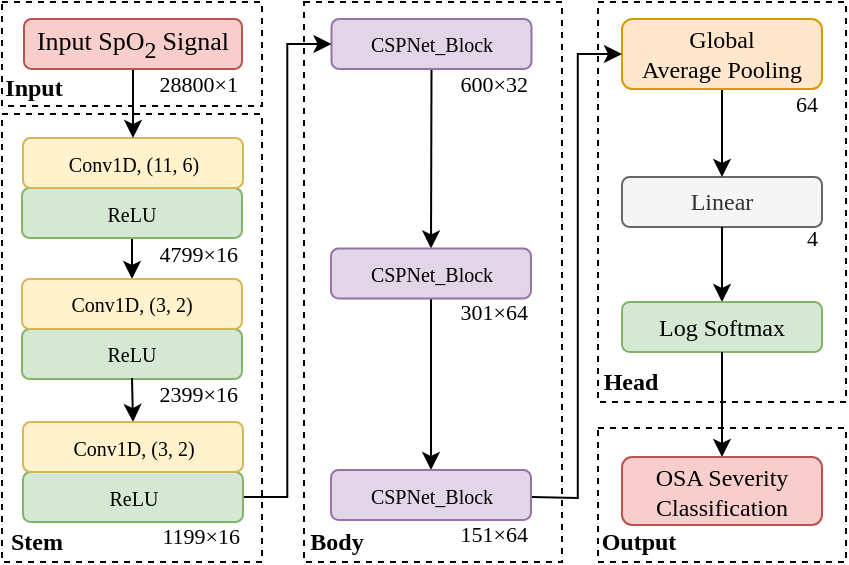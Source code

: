 <mxfile version="20.8.20" type="device" pages="4"><diagram id="-etTtOLYWmAIn_MjYetU" name="main"><mxGraphModel dx="607" dy="-405" grid="1" gridSize="5" guides="1" tooltips="1" connect="1" arrows="1" fold="1" page="1" pageScale="1" pageWidth="827" pageHeight="1169" math="0" shadow="0"><root><mxCell id="0"/><mxCell id="1" parent="0"/><mxCell id="oOm4_XB7lJJ8YUOuiVhc-98" value="" style="rounded=0;whiteSpace=wrap;html=1;fontFamily=Times New Roman;fontSize=12;dashed=1;fillColor=none;" parent="1" vertex="1"><mxGeometry x="1178" y="1413" width="124" height="67" as="geometry"/></mxCell><mxCell id="oOm4_XB7lJJ8YUOuiVhc-100" value="" style="rounded=0;whiteSpace=wrap;html=1;fontFamily=Times New Roman;fontSize=12;dashed=1;fillColor=none;" parent="1" vertex="1"><mxGeometry x="880" y="1200" width="130" height="52" as="geometry"/></mxCell><mxCell id="oOm4_XB7lJJ8YUOuiVhc-8" value="&lt;font style=&quot;line-height: 1.2 ; font-size: 11px&quot;&gt;28800×1&lt;/font&gt;" style="text;html=1;strokeColor=none;fillColor=none;align=right;verticalAlign=middle;whiteSpace=wrap;rounded=0;labelBackgroundColor=none;fontSize=15;fontColor=#000000;fontFamily=Times New Roman;fontStyle=0" parent="1" vertex="1"><mxGeometry x="947.75" y="1233.5" width="52.25" height="10" as="geometry"/></mxCell><mxCell id="TGT8gPA1nuDWpHw-OcFw-1" value="" style="rounded=0;whiteSpace=wrap;html=1;fontFamily=Times New Roman;fontSize=12;dashed=1;fillColor=none;" parent="1" vertex="1"><mxGeometry x="880" y="1256" width="130" height="224" as="geometry"/></mxCell><mxCell id="oOm4_XB7lJJ8YUOuiVhc-9" value="&lt;span style=&quot;font-size: 11px&quot;&gt;1199&lt;/span&gt;&lt;span style=&quot;font-size: 11px&quot;&gt;×16&lt;/span&gt;" style="text;html=1;strokeColor=none;fillColor=none;align=right;verticalAlign=middle;whiteSpace=wrap;rounded=0;labelBackgroundColor=none;fontSize=15;fontColor=#000000;fontFamily=Times New Roman;fontStyle=0" parent="1" vertex="1"><mxGeometry x="950.5" y="1460" width="50" height="10" as="geometry"/></mxCell><mxCell id="TGT8gPA1nuDWpHw-OcFw-5" value="" style="rounded=0;whiteSpace=wrap;html=1;fontFamily=Times New Roman;fontSize=12;dashed=1;fillColor=none;" parent="1" vertex="1"><mxGeometry x="1178" y="1200" width="124" height="200" as="geometry"/></mxCell><mxCell id="TGT8gPA1nuDWpHw-OcFw-3" value="" style="rounded=0;whiteSpace=wrap;html=1;fontFamily=Times New Roman;fontSize=12;dashed=1;fillColor=none;" parent="1" vertex="1"><mxGeometry x="1031" y="1200" width="129" height="280" as="geometry"/></mxCell><mxCell id="tci4SRpZkQkWK4xlC-Ci-47" value="&lt;font style=&quot;line-height: 1.2 ; font-size: 11px&quot;&gt;151&lt;/font&gt;&lt;span style=&quot;font-size: 11px&quot;&gt;×64&lt;/span&gt;" style="text;html=1;strokeColor=none;fillColor=none;align=right;verticalAlign=middle;whiteSpace=wrap;rounded=0;labelBackgroundColor=none;fontSize=15;fontColor=#000000;fontFamily=Times New Roman;fontStyle=0" parent="1" vertex="1"><mxGeometry x="1095.5" y="1459" width="49" height="9" as="geometry"/></mxCell><mxCell id="tci4SRpZkQkWK4xlC-Ci-46" value="&lt;span style=&quot;font-size: 11px&quot;&gt;301×64&lt;/span&gt;" style="text;html=1;strokeColor=none;fillColor=none;align=right;verticalAlign=middle;whiteSpace=wrap;rounded=0;labelBackgroundColor=none;fontSize=15;fontColor=#000000;fontFamily=Times New Roman;fontStyle=0" parent="1" vertex="1"><mxGeometry x="1092.75" y="1348.25" width="52" height="8.5" as="geometry"/></mxCell><mxCell id="tci4SRpZkQkWK4xlC-Ci-49" value="&lt;font style=&quot;line-height: 1.2 ; font-size: 11px&quot;&gt;64&lt;/font&gt;" style="text;html=1;strokeColor=none;fillColor=none;align=right;verticalAlign=middle;whiteSpace=wrap;rounded=0;labelBackgroundColor=none;fontSize=15;fontColor=#000000;fontFamily=Times New Roman;fontStyle=0" parent="1" vertex="1"><mxGeometry x="1273" y="1243.5" width="17" height="11.5" as="geometry"/></mxCell><mxCell id="tci4SRpZkQkWK4xlC-Ci-44" value="&lt;span style=&quot;font-size: 11px&quot;&gt;4799×16&lt;/span&gt;" style="text;html=1;strokeColor=none;fillColor=none;align=right;verticalAlign=middle;whiteSpace=wrap;rounded=0;labelBackgroundColor=none;fontSize=15;fontColor=#000000;fontFamily=Times New Roman;fontStyle=0" parent="1" vertex="1"><mxGeometry x="945" y="1318" width="55" height="12" as="geometry"/></mxCell><mxCell id="tci4SRpZkQkWK4xlC-Ci-45" value="&lt;span style=&quot;font-size: 11px&quot;&gt;600×32&lt;/span&gt;" style="text;html=1;strokeColor=none;fillColor=none;align=right;verticalAlign=middle;whiteSpace=wrap;rounded=0;labelBackgroundColor=none;fontSize=15;fontColor=#000000;fontFamily=Times New Roman;fontStyle=0" parent="1" vertex="1"><mxGeometry x="1099" y="1233.5" width="46" height="10" as="geometry"/></mxCell><mxCell id="tci4SRpZkQkWK4xlC-Ci-50" value="&lt;font style=&quot;line-height: 1.2 ; font-size: 11px&quot;&gt;4&lt;/font&gt;" style="text;html=1;strokeColor=none;fillColor=none;align=right;verticalAlign=middle;whiteSpace=wrap;rounded=0;labelBackgroundColor=#FFFFFF;fontSize=15;fontColor=#000000;fontFamily=Times New Roman;fontStyle=0" parent="1" vertex="1"><mxGeometry x="1279.75" y="1312.5" width="10.25" height="7" as="geometry"/></mxCell><mxCell id="tci4SRpZkQkWK4xlC-Ci-12" value="" style="endArrow=classic;html=1;rounded=0;fontSize=12;exitX=0.5;exitY=1;exitDx=0;exitDy=0;entryX=0.5;entryY=0;entryDx=0;entryDy=0;fontFamily=Times New Roman;fontStyle=0" parent="1" source="tci4SRpZkQkWK4xlC-Ci-9" target="tci4SRpZkQkWK4xlC-Ci-10" edge="1"><mxGeometry width="50" height="50" relative="1" as="geometry"><mxPoint x="1111" y="1281" as="sourcePoint"/><mxPoint x="1111" y="1301" as="targetPoint"/></mxGeometry></mxCell><mxCell id="tci4SRpZkQkWK4xlC-Ci-15" value="&lt;font style=&quot;font-size: 12px&quot;&gt;&lt;font style=&quot;font-size: 12px;&quot;&gt;Linear&lt;/font&gt;&lt;br&gt;&lt;/font&gt;" style="rounded=1;whiteSpace=wrap;html=1;fontFamily=Times New Roman;fontStyle=0;fillColor=#f5f5f5;fontColor=#333333;strokeColor=#666666;shadow=0;glass=0;sketch=0;" parent="1" vertex="1"><mxGeometry x="1190" y="1287.5" width="100" height="25" as="geometry"/></mxCell><mxCell id="tci4SRpZkQkWK4xlC-Ci-16" value="" style="endArrow=classic;html=1;rounded=0;fontSize=12;exitX=0.5;exitY=1;exitDx=0;exitDy=0;entryX=0.5;entryY=0;entryDx=0;entryDy=0;fontFamily=Times New Roman;fontStyle=0" parent="1" source="tci4SRpZkQkWK4xlC-Ci-17" target="tci4SRpZkQkWK4xlC-Ci-15" edge="1"><mxGeometry width="50" height="50" relative="1" as="geometry"><mxPoint x="1246.5" y="1301" as="sourcePoint"/><mxPoint x="1256.5" y="1261" as="targetPoint"/></mxGeometry></mxCell><mxCell id="tci4SRpZkQkWK4xlC-Ci-17" value="&lt;font style=&quot;font-size: 12px&quot;&gt;&lt;span&gt;Global&lt;br&gt;Average Pooling&lt;/span&gt;&lt;br&gt;&lt;/font&gt;" style="rounded=1;whiteSpace=wrap;html=1;fontFamily=Times New Roman;fontStyle=0;fillColor=#ffe6cc;strokeColor=#d79b00;shadow=0;glass=0;sketch=0;" parent="1" vertex="1"><mxGeometry x="1190" y="1208.5" width="100" height="35" as="geometry"/></mxCell><mxCell id="tci4SRpZkQkWK4xlC-Ci-19" value="" style="endArrow=classic;html=1;rounded=0;fontSize=12;exitX=0.5;exitY=1;exitDx=0;exitDy=0;entryX=0.5;entryY=0;entryDx=0;entryDy=0;fontFamily=Times New Roman;fontStyle=0" parent="1" source="tci4SRpZkQkWK4xlC-Ci-15" target="tci4SRpZkQkWK4xlC-Ci-27" edge="1"><mxGeometry width="50" height="50" relative="1" as="geometry"><mxPoint x="1401.5" y="1431" as="sourcePoint"/><mxPoint x="1271.5" y="1491" as="targetPoint"/></mxGeometry></mxCell><mxCell id="7q03KT7875soisFIJZIz-3" style="edgeStyle=orthogonalEdgeStyle;rounded=0;orthogonalLoop=1;jettySize=auto;html=1;exitX=0.5;exitY=1;exitDx=0;exitDy=0;entryX=0.5;entryY=0;entryDx=0;entryDy=0;" parent="1" source="tci4SRpZkQkWK4xlC-Ci-21" target="0njb9G2cVxsdB41YZpUj-2" edge="1"><mxGeometry relative="1" as="geometry"/></mxCell><mxCell id="tci4SRpZkQkWK4xlC-Ci-21" value="&lt;font style=&quot;font-size: 10px&quot;&gt;ReLU&lt;/font&gt;" style="rounded=1;whiteSpace=wrap;html=1;fontFamily=Times New Roman;fontStyle=0;fillColor=#d5e8d4;strokeColor=#82b366;shadow=0;glass=0;sketch=0;" parent="1" vertex="1"><mxGeometry x="890" y="1293" width="110" height="25" as="geometry"/></mxCell><mxCell id="tci4SRpZkQkWK4xlC-Ci-23" value="" style="endArrow=classic;html=1;rounded=0;fontSize=12;exitX=0.5;exitY=1;exitDx=0;exitDy=0;entryX=0.5;entryY=0;entryDx=0;entryDy=0;fontFamily=Times New Roman;fontStyle=0" parent="1" source="tci4SRpZkQkWK4xlC-Ci-8" target="tci4SRpZkQkWK4xlC-Ci-9" edge="1"><mxGeometry width="50" height="50" relative="1" as="geometry"><mxPoint x="1111" y="1351" as="sourcePoint"/><mxPoint x="1111" y="1371" as="targetPoint"/></mxGeometry></mxCell><mxCell id="tci4SRpZkQkWK4xlC-Ci-25" value="&lt;font size=&quot;1&quot;&gt;&lt;span&gt;Conv1D, (11, 6)&lt;br&gt;&lt;/span&gt;&lt;/font&gt;" style="rounded=1;whiteSpace=wrap;html=1;fontFamily=Times New Roman;fontStyle=0;fillColor=#fff2cc;strokeColor=#d6b656;shadow=0;glass=0;sketch=0;" parent="1" vertex="1"><mxGeometry x="890.5" y="1268" width="110" height="25" as="geometry"/></mxCell><mxCell id="tci4SRpZkQkWK4xlC-Ci-27" value="&lt;font style=&quot;font-size: 12px&quot;&gt;&lt;span&gt;Log Softmax&lt;/span&gt;&lt;/font&gt;" style="rounded=1;whiteSpace=wrap;html=1;fontFamily=Times New Roman;fontStyle=0;fillColor=#d5e8d4;strokeColor=#82b366;shadow=0;glass=0;sketch=0;" parent="1" vertex="1"><mxGeometry x="1190" y="1350" width="100" height="25" as="geometry"/></mxCell><mxCell id="tci4SRpZkQkWK4xlC-Ci-42" value="" style="endArrow=classic;html=1;rounded=0;fontSize=12;exitX=0.5;exitY=1;exitDx=0;exitDy=0;fontFamily=Times New Roman;fontStyle=0;entryX=0.5;entryY=0;entryDx=0;entryDy=0;" parent="1" source="tci4SRpZkQkWK4xlC-Ci-27" target="oOm4_XB7lJJ8YUOuiVhc-2" edge="1"><mxGeometry width="50" height="50" relative="1" as="geometry"><mxPoint x="1256.5" y="1321" as="sourcePoint"/><mxPoint x="1246.5" y="1378" as="targetPoint"/></mxGeometry></mxCell><mxCell id="tci4SRpZkQkWK4xlC-Ci-43" value="" style="endArrow=classic;html=1;rounded=0;fontSize=12;exitX=0.5;exitY=1;exitDx=0;exitDy=0;entryX=0.5;entryY=0;entryDx=0;entryDy=0;fontFamily=Times New Roman;fontStyle=0" parent="1" source="oOm4_XB7lJJ8YUOuiVhc-1" target="tci4SRpZkQkWK4xlC-Ci-25" edge="1"><mxGeometry width="50" height="50" relative="1" as="geometry"><mxPoint x="957" y="1253.5" as="sourcePoint"/><mxPoint x="967" y="1341" as="targetPoint"/></mxGeometry></mxCell><mxCell id="TGT8gPA1nuDWpHw-OcFw-4" value="Body" style="text;html=1;strokeColor=none;fillColor=none;align=center;verticalAlign=middle;whiteSpace=wrap;rounded=0;fontStyle=1;fontFamily=Times New Roman;" parent="1" vertex="1"><mxGeometry x="1031" y="1459" width="33" height="21" as="geometry"/></mxCell><mxCell id="TGT8gPA1nuDWpHw-OcFw-6" value="Head" style="text;html=1;strokeColor=none;fillColor=none;align=center;verticalAlign=middle;whiteSpace=wrap;rounded=0;fontStyle=1;fontFamily=Times New Roman;" parent="1" vertex="1"><mxGeometry x="1178" y="1379" width="32.5" height="21" as="geometry"/></mxCell><mxCell id="oOm4_XB7lJJ8YUOuiVhc-1" value="&lt;font&gt;&lt;span style=&quot;font-size: 13px&quot;&gt;Input SpO&lt;/span&gt;&lt;sub&gt;&lt;font style=&quot;font-size: 12px&quot;&gt;2&amp;nbsp;&lt;/font&gt;&lt;/sub&gt;&lt;span style=&quot;font-size: 13px&quot;&gt;Signal&lt;/span&gt;&lt;br&gt;&lt;/font&gt;" style="rounded=1;whiteSpace=wrap;html=1;fontFamily=Times New Roman;fontStyle=0;fillColor=#f8cecc;strokeColor=#b85450;shadow=0;glass=0;sketch=0;" parent="1" vertex="1"><mxGeometry x="891" y="1208.5" width="109" height="25" as="geometry"/></mxCell><mxCell id="0njb9G2cVxsdB41YZpUj-9" style="edgeStyle=orthogonalEdgeStyle;rounded=0;orthogonalLoop=1;jettySize=auto;html=1;exitX=1;exitY=0.5;exitDx=0;exitDy=0;entryX=0;entryY=0.5;entryDx=0;entryDy=0;" parent="1" target="tci4SRpZkQkWK4xlC-Ci-17" edge="1"><mxGeometry relative="1" as="geometry"><mxPoint x="1144.75" y="1447.5" as="sourcePoint"/></mxGeometry></mxCell><mxCell id="tci4SRpZkQkWK4xlC-Ci-10" value="&lt;span style=&quot;font-size: x-small&quot;&gt;CSPNet_Block&lt;/span&gt;" style="rounded=1;whiteSpace=wrap;html=1;fontFamily=Times New Roman;fontStyle=0;fillColor=#e1d5e7;strokeColor=#9673a6;shadow=0;glass=0;sketch=0;" parent="1" vertex="1"><mxGeometry x="1044.5" y="1434" width="100" height="25" as="geometry"/></mxCell><mxCell id="tci4SRpZkQkWK4xlC-Ci-9" value="&lt;span style=&quot;font-size: x-small&quot;&gt;CSPNet_Block&lt;/span&gt;" style="rounded=1;whiteSpace=wrap;html=1;fontFamily=Times New Roman;fontStyle=0;fillColor=#e1d5e7;strokeColor=#9673a6;shadow=0;glass=0;sketch=0;" parent="1" vertex="1"><mxGeometry x="1044.5" y="1323.25" width="100" height="25" as="geometry"/></mxCell><mxCell id="tci4SRpZkQkWK4xlC-Ci-8" value="&lt;font size=&quot;1&quot;&gt;&lt;span&gt;CSPNet_Block&lt;/span&gt;&lt;/font&gt;" style="rounded=1;whiteSpace=wrap;html=1;fontFamily=Times New Roman;fontStyle=0;fillColor=#e1d5e7;strokeColor=#9673a6;shadow=0;glass=0;sketch=0;" parent="1" vertex="1"><mxGeometry x="1044.75" y="1208.5" width="100" height="25" as="geometry"/></mxCell><mxCell id="oOm4_XB7lJJ8YUOuiVhc-2" value="&lt;font style=&quot;font-size: 12px&quot;&gt;&lt;font style=&quot;font-size: 12px&quot;&gt;OSA Severity Classification&lt;/font&gt;&lt;br&gt;&lt;/font&gt;" style="rounded=1;whiteSpace=wrap;html=1;fontFamily=Times New Roman;fontStyle=0;shadow=0;glass=0;sketch=0;fillColor=#f8cecc;strokeColor=#b85450;" parent="1" vertex="1"><mxGeometry x="1190" y="1427.5" width="100" height="34" as="geometry"/></mxCell><mxCell id="oOm4_XB7lJJ8YUOuiVhc-99" value="Output" style="text;html=1;strokeColor=none;fillColor=none;align=center;verticalAlign=middle;whiteSpace=wrap;rounded=0;fontStyle=1;fontFamily=Times New Roman;" parent="1" vertex="1"><mxGeometry x="1178" y="1459" width="41" height="21" as="geometry"/></mxCell><mxCell id="oOm4_XB7lJJ8YUOuiVhc-101" value="Input" style="text;html=1;strokeColor=none;fillColor=none;align=center;verticalAlign=middle;whiteSpace=wrap;rounded=0;fontStyle=1;fontFamily=Times New Roman;" parent="1" vertex="1"><mxGeometry x="880" y="1233.5" width="32" height="18" as="geometry"/></mxCell><mxCell id="TGT8gPA1nuDWpHw-OcFw-2" value="Stem" style="text;html=1;strokeColor=none;fillColor=none;align=center;verticalAlign=middle;whiteSpace=wrap;rounded=0;fontStyle=1;fontFamily=Times New Roman;" parent="1" vertex="1"><mxGeometry x="880" y="1460" width="34.5" height="20" as="geometry"/></mxCell><mxCell id="0njb9G2cVxsdB41YZpUj-1" value="&lt;font style=&quot;font-size: 10px&quot;&gt;ReLU&lt;/font&gt;" style="rounded=1;whiteSpace=wrap;html=1;fontFamily=Times New Roman;fontStyle=0;fillColor=#d5e8d4;strokeColor=#82b366;shadow=0;glass=0;sketch=0;" parent="1" vertex="1"><mxGeometry x="890" y="1363.5" width="110" height="25" as="geometry"/></mxCell><mxCell id="0njb9G2cVxsdB41YZpUj-2" value="&lt;font size=&quot;1&quot;&gt;&lt;span&gt;Conv1D, (3, 2)&lt;br&gt;&lt;/span&gt;&lt;/font&gt;" style="rounded=1;whiteSpace=wrap;html=1;fontFamily=Times New Roman;fontStyle=0;fillColor=#fff2cc;strokeColor=#d6b656;shadow=0;glass=0;sketch=0;" parent="1" vertex="1"><mxGeometry x="890" y="1338.5" width="110" height="25" as="geometry"/></mxCell><mxCell id="7q03KT7875soisFIJZIz-9" style="edgeStyle=orthogonalEdgeStyle;rounded=0;orthogonalLoop=1;jettySize=auto;html=1;exitX=0;exitY=0;exitDx=0;exitDy=0;entryX=0.5;entryY=0;entryDx=0;entryDy=0;" parent="1" source="0njb9G2cVxsdB41YZpUj-10" target="7q03KT7875soisFIJZIz-2" edge="1"><mxGeometry relative="1" as="geometry"/></mxCell><mxCell id="0njb9G2cVxsdB41YZpUj-10" value="&lt;font style=&quot;line-height: 1.2 ; font-size: 11px&quot;&gt;2399&lt;/font&gt;&lt;span style=&quot;font-size: 11px&quot;&gt;×16&lt;/span&gt;" style="text;html=1;strokeColor=none;fillColor=none;align=right;verticalAlign=middle;whiteSpace=wrap;rounded=0;labelBackgroundColor=none;fontSize=15;fontColor=#000000;fontFamily=Times New Roman;fontStyle=0" parent="1" vertex="1"><mxGeometry x="945" y="1388" width="55" height="12" as="geometry"/></mxCell><mxCell id="7q03KT7875soisFIJZIz-6" style="edgeStyle=orthogonalEdgeStyle;rounded=0;orthogonalLoop=1;jettySize=auto;html=1;exitX=1;exitY=0.5;exitDx=0;exitDy=0;entryX=0;entryY=0.5;entryDx=0;entryDy=0;" parent="1" source="7q03KT7875soisFIJZIz-1" target="tci4SRpZkQkWK4xlC-Ci-8" edge="1"><mxGeometry relative="1" as="geometry"/></mxCell><mxCell id="7q03KT7875soisFIJZIz-1" value="&lt;font style=&quot;font-size: 10px&quot;&gt;ReLU&lt;/font&gt;" style="rounded=1;whiteSpace=wrap;html=1;fontFamily=Times New Roman;fontStyle=0;fillColor=#d5e8d4;strokeColor=#82b366;shadow=0;glass=0;sketch=0;" parent="1" vertex="1"><mxGeometry x="890.5" y="1435" width="110" height="25" as="geometry"/></mxCell><mxCell id="7q03KT7875soisFIJZIz-2" value="&lt;font size=&quot;1&quot;&gt;&lt;span&gt;Conv1D, (3, 2)&lt;br&gt;&lt;/span&gt;&lt;/font&gt;" style="rounded=1;whiteSpace=wrap;html=1;fontFamily=Times New Roman;fontStyle=0;fillColor=#fff2cc;strokeColor=#d6b656;shadow=0;glass=0;sketch=0;" parent="1" vertex="1"><mxGeometry x="890.5" y="1410" width="110" height="25" as="geometry"/></mxCell></root></mxGraphModel></diagram><diagram id="H1CsOxfL4QnEDbzkGdPF" name="CSPNet_Block"><mxGraphModel dx="1434" dy="-405" grid="1" gridSize="5" guides="1" tooltips="1" connect="1" arrows="1" fold="1" page="1" pageScale="1" pageWidth="827" pageHeight="1169" math="0" shadow="0"><root><mxCell id="0"/><mxCell id="1" parent="0"/><mxCell id="t3PfK-bVCRXeMMQzYKW2-3" value="&lt;span style=&quot;font-size: 11px&quot;&gt;W&lt;/span&gt;&lt;font size=&quot;1&quot;&gt;&lt;sub&gt;o&lt;/sub&gt;&lt;/font&gt;&lt;span style=&quot;font-size: 11px&quot;&gt;&amp;nbsp;&lt;/span&gt;&lt;span style=&quot;font-size: 11px&quot;&gt;× C&lt;/span&gt;&lt;font size=&quot;1&quot;&gt;&lt;sub&gt;o&lt;/sub&gt;&lt;/font&gt;" style="text;html=1;strokeColor=none;fillColor=none;align=right;verticalAlign=middle;whiteSpace=wrap;rounded=0;labelBackgroundColor=none;fontSize=15;fontColor=#000000;fontFamily=Times New Roman;fontStyle=0" parent="1" vertex="1"><mxGeometry x="357" y="1350" width="49" height="12.75" as="geometry"/></mxCell><mxCell id="t3PfK-bVCRXeMMQzYKW2-5" value="&lt;span style=&quot;font-size: 11px&quot;&gt;W&lt;/span&gt;&lt;span style=&quot;font-size: 8.333px;&quot;&gt;&lt;sub&gt;i&lt;/sub&gt;&lt;/span&gt;&lt;span style=&quot;font-size: 11px&quot;&gt;&amp;nbsp;× C&lt;sub&gt;n&lt;/sub&gt;&lt;/span&gt;" style="text;html=1;strokeColor=none;fillColor=none;align=right;verticalAlign=middle;whiteSpace=wrap;rounded=0;labelBackgroundColor=none;fontSize=15;fontColor=#000000;fontFamily=Times New Roman;fontStyle=0" parent="1" vertex="1"><mxGeometry x="91" y="1300" width="50" height="13" as="geometry"/></mxCell><mxCell id="t3PfK-bVCRXeMMQzYKW2-6" value="&lt;span style=&quot;font-size: 11px&quot;&gt;W&lt;sub&gt;i&lt;/sub&gt;&amp;nbsp;× C&lt;sub&gt;i&lt;/sub&gt;&lt;/span&gt;" style="text;html=1;strokeColor=none;fillColor=none;align=right;verticalAlign=middle;whiteSpace=wrap;rounded=0;labelBackgroundColor=none;fontSize=15;fontColor=#000000;fontFamily=Times New Roman;fontStyle=0" parent="1" vertex="1"><mxGeometry x="91" y="1225" width="49" height="12.5" as="geometry"/></mxCell><mxCell id="t3PfK-bVCRXeMMQzYKW2-8" value="" style="endArrow=classic;html=1;rounded=0;fontSize=12;entryX=0.5;entryY=0;entryDx=0;entryDy=0;exitX=0.5;exitY=1;exitDx=0;exitDy=0;fontFamily=Times New Roman;fontStyle=0;entryPerimeter=0;" parent="1" source="t3PfK-bVCRXeMMQzYKW2-19" target="t3PfK-bVCRXeMMQzYKW2-10" edge="1"><mxGeometry width="50" height="50" relative="1" as="geometry"><mxPoint x="85" y="1234.25" as="sourcePoint"/><mxPoint x="85" y="1249.25" as="targetPoint"/></mxGeometry></mxCell><mxCell id="-Rr1rIs5p2iU6muhBbRs-9" style="edgeStyle=orthogonalEdgeStyle;rounded=0;orthogonalLoop=1;jettySize=auto;html=1;exitX=0.5;exitY=1;exitDx=0;exitDy=0;entryX=0;entryY=0.5;entryDx=0;entryDy=0;fontFamily=Times New Roman;" parent="1" source="t3PfK-bVCRXeMMQzYKW2-9" target="-Rr1rIs5p2iU6muhBbRs-7" edge="1"><mxGeometry relative="1" as="geometry"/></mxCell><mxCell id="t3PfK-bVCRXeMMQzYKW2-9" value="&lt;font style=&quot;font-size: 12px&quot;&gt;&lt;span&gt;ReLU&lt;/span&gt;&lt;/font&gt;" style="rounded=1;whiteSpace=wrap;html=1;fontFamily=Times New Roman;fontStyle=0;shadow=0;fillColor=#d5e8d4;strokeColor=#82b366;" parent="1" vertex="1"><mxGeometry x="40" y="1275" width="100" height="25" as="geometry"/></mxCell><mxCell id="t3PfK-bVCRXeMMQzYKW2-10" value="&lt;font size=&quot;1&quot;&gt;&lt;span&gt;Conv1D, (1, 1)&lt;br&gt;&lt;/span&gt;&lt;/font&gt;" style="rounded=1;whiteSpace=wrap;html=1;fontFamily=Times New Roman;fontStyle=0;fillColor=#fff2cc;strokeColor=#d6b656;shadow=0;" parent="1" vertex="1"><mxGeometry x="40" y="1250" width="100" height="25" as="geometry"/></mxCell><mxCell id="-Rr1rIs5p2iU6muhBbRs-6" style="edgeStyle=orthogonalEdgeStyle;rounded=0;orthogonalLoop=1;jettySize=auto;html=1;exitX=0.5;exitY=1;exitDx=0;exitDy=0;entryX=0.5;entryY=0;entryDx=0;entryDy=0;" parent="1" source="t3PfK-bVCRXeMMQzYKW2-13" target="t3PfK-bVCRXeMMQzYKW2-20" edge="1"><mxGeometry relative="1" as="geometry"/></mxCell><mxCell id="t3PfK-bVCRXeMMQzYKW2-13" value="&lt;font style=&quot;font-size: 12px&quot;&gt;&lt;span&gt;ReLU&lt;/span&gt;&lt;/font&gt;" style="rounded=1;whiteSpace=wrap;html=1;fontFamily=Times New Roman;fontStyle=0;shadow=0;fillColor=#d5e8d4;strokeColor=#82b366;" parent="1" vertex="1"><mxGeometry x="305" y="1325" width="100" height="25" as="geometry"/></mxCell><mxCell id="t3PfK-bVCRXeMMQzYKW2-14" value="&lt;font size=&quot;1&quot;&gt;&lt;span&gt;Conv1D, (2, 2)&lt;br&gt;&lt;/span&gt;&lt;/font&gt;" style="rounded=1;whiteSpace=wrap;html=1;fontFamily=Times New Roman;fontStyle=0;fillColor=#fff2cc;strokeColor=#d6b656;shadow=0;" parent="1" vertex="1"><mxGeometry x="305" y="1300" width="100" height="25" as="geometry"/></mxCell><mxCell id="-Rr1rIs5p2iU6muhBbRs-5" style="edgeStyle=orthogonalEdgeStyle;rounded=0;orthogonalLoop=1;jettySize=auto;html=1;exitX=1;exitY=0.5;exitDx=0;exitDy=0;entryX=0.5;entryY=0;entryDx=0;entryDy=0;" parent="1" source="t3PfK-bVCRXeMMQzYKW2-19" target="-Rr1rIs5p2iU6muhBbRs-3" edge="1"><mxGeometry relative="1" as="geometry"/></mxCell><mxCell id="t3PfK-bVCRXeMMQzYKW2-19" value="&lt;font size=&quot;1&quot;&gt;&lt;span&gt;Input&lt;br&gt;&lt;/span&gt;&lt;/font&gt;" style="rounded=1;whiteSpace=wrap;html=1;fontFamily=Times New Roman;fontStyle=0;fillColor=#f8cecc;strokeColor=#b85450;shadow=0;" parent="1" vertex="1"><mxGeometry x="40" y="1200" width="100" height="25" as="geometry"/></mxCell><mxCell id="t3PfK-bVCRXeMMQzYKW2-20" value="&lt;font size=&quot;1&quot;&gt;&lt;span&gt;Output&lt;br&gt;&lt;/span&gt;&lt;/font&gt;" style="rounded=1;whiteSpace=wrap;html=1;fontFamily=Times New Roman;fontStyle=0;fillColor=#f8cecc;strokeColor=#b85450;shadow=0;" parent="1" vertex="1"><mxGeometry x="305" y="1375" width="100" height="25" as="geometry"/></mxCell><mxCell id="_Q4DTVsKLlx7_He5DW-X-1" value="&lt;span style=&quot;font-size: 11px&quot;&gt;W&lt;/span&gt;&lt;font size=&quot;1&quot;&gt;&lt;sub&gt;i&lt;/sub&gt;&lt;/font&gt;&lt;span style=&quot;font-size: 11px&quot;&gt;&amp;nbsp;× C&lt;sub&gt;n&lt;/sub&gt;&lt;/span&gt;" style="text;html=1;strokeColor=none;fillColor=none;align=right;verticalAlign=middle;whiteSpace=wrap;rounded=0;labelBackgroundColor=none;fontSize=15;fontColor=#000000;fontFamily=Times New Roman;fontStyle=0" parent="1" vertex="1"><mxGeometry x="221" y="1350" width="50" height="13" as="geometry"/></mxCell><mxCell id="-Rr1rIs5p2iU6muhBbRs-8" style="edgeStyle=orthogonalEdgeStyle;rounded=0;orthogonalLoop=1;jettySize=auto;html=1;exitX=0.5;exitY=1;exitDx=0;exitDy=0;entryX=0.5;entryY=0;entryDx=0;entryDy=0;fontFamily=Times New Roman;" parent="1" source="_Q4DTVsKLlx7_He5DW-X-3" target="-Rr1rIs5p2iU6muhBbRs-7" edge="1"><mxGeometry relative="1" as="geometry"/></mxCell><mxCell id="_Q4DTVsKLlx7_He5DW-X-3" value="&lt;font size=&quot;1&quot;&gt;&lt;span&gt;ResNet_Block&lt;br&gt;&lt;/span&gt;&lt;/font&gt;" style="rounded=1;whiteSpace=wrap;html=1;fontFamily=Times New Roman;fontStyle=0;fillColor=#e1d5e7;strokeColor=#9673a6;shadow=0;" parent="1" vertex="1"><mxGeometry x="170" y="1325" width="100" height="25" as="geometry"/></mxCell><mxCell id="-Rr1rIs5p2iU6muhBbRs-1" value="&lt;span style=&quot;font-size: 11px&quot;&gt;W&lt;/span&gt;&lt;span style=&quot;font-size: 8.333px;&quot;&gt;&lt;sub&gt;i&lt;/sub&gt;&lt;/span&gt;&lt;span style=&quot;font-size: 11px&quot;&gt;&amp;nbsp;× C&lt;sub&gt;n&lt;/sub&gt;&lt;/span&gt;" style="text;html=1;strokeColor=none;fillColor=none;align=right;verticalAlign=middle;whiteSpace=wrap;rounded=0;labelBackgroundColor=none;fontSize=15;fontColor=#000000;fontFamily=Times New Roman;fontStyle=0" parent="1" vertex="1"><mxGeometry x="221" y="1300" width="50" height="13" as="geometry"/></mxCell><mxCell id="-Rr1rIs5p2iU6muhBbRs-4" style="edgeStyle=orthogonalEdgeStyle;rounded=0;orthogonalLoop=1;jettySize=auto;html=1;exitX=0.5;exitY=1;exitDx=0;exitDy=0;entryX=0.5;entryY=0;entryDx=0;entryDy=0;" parent="1" source="-Rr1rIs5p2iU6muhBbRs-2" target="_Q4DTVsKLlx7_He5DW-X-3" edge="1"><mxGeometry relative="1" as="geometry"/></mxCell><mxCell id="-Rr1rIs5p2iU6muhBbRs-2" value="&lt;font style=&quot;font-size: 12px&quot;&gt;&lt;span&gt;ReLU&lt;/span&gt;&lt;/font&gt;" style="rounded=1;whiteSpace=wrap;html=1;fontFamily=Times New Roman;fontStyle=0;shadow=0;fillColor=#d5e8d4;strokeColor=#82b366;" parent="1" vertex="1"><mxGeometry x="170" y="1275" width="100" height="25" as="geometry"/></mxCell><mxCell id="-Rr1rIs5p2iU6muhBbRs-3" value="&lt;font size=&quot;1&quot;&gt;&lt;span&gt;Conv1D, (1, 1)&lt;br&gt;&lt;/span&gt;&lt;/font&gt;" style="rounded=1;whiteSpace=wrap;html=1;fontFamily=Times New Roman;fontStyle=0;fillColor=#fff2cc;strokeColor=#d6b656;shadow=0;" parent="1" vertex="1"><mxGeometry x="170" y="1250" width="100" height="25" as="geometry"/></mxCell><mxCell id="-Rr1rIs5p2iU6muhBbRs-11" style="edgeStyle=orthogonalEdgeStyle;rounded=0;orthogonalLoop=1;jettySize=auto;html=1;exitX=1;exitY=0.5;exitDx=0;exitDy=0;entryX=0.5;entryY=0;entryDx=0;entryDy=0;fontFamily=Times New Roman;fontSize=12;" parent="1" source="-Rr1rIs5p2iU6muhBbRs-7" target="t3PfK-bVCRXeMMQzYKW2-14" edge="1"><mxGeometry relative="1" as="geometry"><Array as="points"><mxPoint x="290" y="1388"/><mxPoint x="290" y="1280"/><mxPoint x="355" y="1280"/></Array></mxGeometry></mxCell><mxCell id="-Rr1rIs5p2iU6muhBbRs-7" value="&lt;font style=&quot;font-size: 12px;&quot;&gt;Concatenate&lt;/font&gt;" style="ellipse;whiteSpace=wrap;html=1;fillColor=#ffe6cc;strokeColor=#d79b00;fontFamily=Times New Roman;" parent="1" vertex="1"><mxGeometry x="172.5" y="1375" width="95" height="25" as="geometry"/></mxCell><mxCell id="-Rr1rIs5p2iU6muhBbRs-12" value="&lt;span style=&quot;font-size: 11px;&quot;&gt;W&lt;/span&gt;&lt;font size=&quot;1&quot;&gt;&lt;sub&gt;i&lt;/sub&gt;&lt;/font&gt;&lt;span style=&quot;font-size: 11px&quot;&gt;&amp;nbsp;&lt;/span&gt;&lt;span style=&quot;font-size: 11px&quot;&gt;× C&lt;/span&gt;&lt;font size=&quot;1&quot;&gt;&lt;sub&gt;i&lt;/sub&gt;&lt;/font&gt;" style="text;html=1;strokeColor=none;fillColor=none;align=right;verticalAlign=middle;whiteSpace=wrap;rounded=0;labelBackgroundColor=none;fontSize=15;fontColor=#000000;fontFamily=Times New Roman;fontStyle=0" parent="1" vertex="1"><mxGeometry x="218.5" y="1400" width="49" height="12.75" as="geometry"/></mxCell></root></mxGraphModel></diagram><diagram name="ResNet_Block" id="-7Ru2YXoWnFij3meNmqv"><mxGraphModel dx="819" dy="-732" grid="1" gridSize="5" guides="1" tooltips="1" connect="1" arrows="1" fold="1" page="1" pageScale="1" pageWidth="827" pageHeight="1169" math="0" shadow="0"><root><mxCell id="mHaHZ11gMGSrm2Tv1cFg-0"/><mxCell id="mHaHZ11gMGSrm2Tv1cFg-1" parent="mHaHZ11gMGSrm2Tv1cFg-0"/><mxCell id="mHaHZ11gMGSrm2Tv1cFg-3" value="&lt;span style=&quot;font-size: 11px&quot;&gt;W&lt;/span&gt;&lt;span style=&quot;font-size: 8.333px;&quot;&gt;&lt;sub&gt;i&lt;/sub&gt;&lt;/span&gt;&lt;span style=&quot;font-size: 11px&quot;&gt;&amp;nbsp;× C&lt;/span&gt;&lt;font size=&quot;1&quot;&gt;&lt;sub&gt;i&lt;/sub&gt;&lt;/font&gt;" style="text;html=1;strokeColor=none;fillColor=none;align=right;verticalAlign=middle;whiteSpace=wrap;rounded=0;labelBackgroundColor=none;fontSize=15;fontColor=#000000;fontFamily=Times New Roman;fontStyle=0" parent="mHaHZ11gMGSrm2Tv1cFg-1" vertex="1"><mxGeometry x="91" y="1300" width="50" height="13" as="geometry"/></mxCell><mxCell id="mHaHZ11gMGSrm2Tv1cFg-4" value="&lt;span style=&quot;font-size: 11px&quot;&gt;W&lt;sub&gt;i&lt;/sub&gt;&amp;nbsp;× C&lt;sub&gt;i&lt;/sub&gt;&lt;/span&gt;" style="text;html=1;strokeColor=none;fillColor=none;align=right;verticalAlign=middle;whiteSpace=wrap;rounded=0;labelBackgroundColor=none;fontSize=15;fontColor=#000000;fontFamily=Times New Roman;fontStyle=0" parent="mHaHZ11gMGSrm2Tv1cFg-1" vertex="1"><mxGeometry x="91" y="1225" width="49" height="12.5" as="geometry"/></mxCell><mxCell id="mHaHZ11gMGSrm2Tv1cFg-5" value="" style="endArrow=classic;html=1;rounded=0;fontSize=12;entryX=0.5;entryY=0;entryDx=0;entryDy=0;exitX=0.5;exitY=1;exitDx=0;exitDy=0;fontFamily=Times New Roman;fontStyle=0;entryPerimeter=0;" parent="mHaHZ11gMGSrm2Tv1cFg-1" source="mHaHZ11gMGSrm2Tv1cFg-12" target="mHaHZ11gMGSrm2Tv1cFg-8" edge="1"><mxGeometry width="50" height="50" relative="1" as="geometry"><mxPoint x="85" y="1234.25" as="sourcePoint"/><mxPoint x="85" y="1249.25" as="targetPoint"/></mxGeometry></mxCell><mxCell id="mHaHZ11gMGSrm2Tv1cFg-6" style="edgeStyle=orthogonalEdgeStyle;rounded=0;orthogonalLoop=1;jettySize=auto;html=1;exitX=0.5;exitY=1;exitDx=0;exitDy=0;entryX=0.5;entryY=0;entryDx=0;entryDy=0;" parent="mHaHZ11gMGSrm2Tv1cFg-1" source="mHaHZ11gMGSrm2Tv1cFg-7" target="mHaHZ11gMGSrm2Tv1cFg-17" edge="1"><mxGeometry relative="1" as="geometry"/></mxCell><mxCell id="mHaHZ11gMGSrm2Tv1cFg-7" value="&lt;font style=&quot;font-size: 12px&quot;&gt;&lt;span&gt;ReLU&lt;/span&gt;&lt;/font&gt;" style="rounded=1;whiteSpace=wrap;html=1;fontFamily=Times New Roman;fontStyle=0;shadow=0;fillColor=#d5e8d4;strokeColor=#82b366;" parent="mHaHZ11gMGSrm2Tv1cFg-1" vertex="1"><mxGeometry x="40" y="1275" width="100" height="25" as="geometry"/></mxCell><mxCell id="mHaHZ11gMGSrm2Tv1cFg-8" value="&lt;font size=&quot;1&quot;&gt;&lt;span&gt;Conv1D, (3, 1)&lt;br&gt;&lt;/span&gt;&lt;/font&gt;" style="rounded=1;whiteSpace=wrap;html=1;fontFamily=Times New Roman;fontStyle=0;fillColor=#fff2cc;strokeColor=#d6b656;shadow=0;" parent="mHaHZ11gMGSrm2Tv1cFg-1" vertex="1"><mxGeometry x="40" y="1250" width="100" height="25" as="geometry"/></mxCell><mxCell id="-V9I5G1qT_zWoccPCnTm-3" style="edgeStyle=orthogonalEdgeStyle;rounded=0;orthogonalLoop=1;jettySize=auto;html=1;exitX=1;exitY=0.5;exitDx=0;exitDy=0;entryX=1;entryY=0.5;entryDx=0;entryDy=0;" parent="mHaHZ11gMGSrm2Tv1cFg-1" source="mHaHZ11gMGSrm2Tv1cFg-12" target="-V9I5G1qT_zWoccPCnTm-1" edge="1"><mxGeometry relative="1" as="geometry"/></mxCell><mxCell id="mHaHZ11gMGSrm2Tv1cFg-12" value="&lt;font size=&quot;1&quot;&gt;&lt;span&gt;Input&lt;br&gt;&lt;/span&gt;&lt;/font&gt;" style="rounded=1;whiteSpace=wrap;html=1;fontFamily=Times New Roman;fontStyle=0;fillColor=#f8cecc;strokeColor=#b85450;shadow=0;" parent="mHaHZ11gMGSrm2Tv1cFg-1" vertex="1"><mxGeometry x="40" y="1200" width="100" height="25" as="geometry"/></mxCell><mxCell id="mHaHZ11gMGSrm2Tv1cFg-13" value="&lt;font size=&quot;1&quot;&gt;&lt;span&gt;Output&lt;br&gt;&lt;/span&gt;&lt;/font&gt;" style="rounded=1;whiteSpace=wrap;html=1;fontFamily=Times New Roman;fontStyle=0;fillColor=#f8cecc;strokeColor=#b85450;shadow=0;" parent="mHaHZ11gMGSrm2Tv1cFg-1" vertex="1"><mxGeometry x="40" y="1495" width="100" height="25" as="geometry"/></mxCell><mxCell id="mHaHZ11gMGSrm2Tv1cFg-14" value="&lt;span style=&quot;font-size: 11px&quot;&gt;W&lt;/span&gt;&lt;font size=&quot;1&quot;&gt;&lt;sub&gt;i&lt;/sub&gt;&lt;/font&gt;&lt;span style=&quot;font-size: 11px&quot;&gt;&amp;nbsp;× C&lt;sub&gt;i&lt;/sub&gt;&lt;/span&gt;" style="text;html=1;strokeColor=none;fillColor=none;align=right;verticalAlign=middle;whiteSpace=wrap;rounded=0;labelBackgroundColor=none;fontSize=15;fontColor=#000000;fontFamily=Times New Roman;fontStyle=0" parent="mHaHZ11gMGSrm2Tv1cFg-1" vertex="1"><mxGeometry x="91" y="1370" width="50" height="13" as="geometry"/></mxCell><mxCell id="L9cLkBQrvyhA6vuohr16-0" style="edgeStyle=orthogonalEdgeStyle;rounded=0;orthogonalLoop=1;jettySize=auto;html=1;exitX=0.5;exitY=1;exitDx=0;exitDy=0;entryX=0.5;entryY=0;entryDx=0;entryDy=0;" edge="1" parent="mHaHZ11gMGSrm2Tv1cFg-1" source="mHaHZ11gMGSrm2Tv1cFg-16" target="VDdZclCZWU7JODxd3KY_-0"><mxGeometry relative="1" as="geometry"/></mxCell><mxCell id="mHaHZ11gMGSrm2Tv1cFg-16" value="&lt;font style=&quot;font-size: 12px&quot;&gt;&lt;span&gt;ReLU&lt;/span&gt;&lt;/font&gt;" style="rounded=1;whiteSpace=wrap;html=1;fontFamily=Times New Roman;fontStyle=0;shadow=0;fillColor=#d5e8d4;strokeColor=#82b366;" parent="mHaHZ11gMGSrm2Tv1cFg-1" vertex="1"><mxGeometry x="40" y="1345" width="100" height="25" as="geometry"/></mxCell><mxCell id="mHaHZ11gMGSrm2Tv1cFg-17" value="&lt;font size=&quot;1&quot;&gt;&lt;span&gt;Conv1D, (3, 1)&lt;br&gt;&lt;/span&gt;&lt;/font&gt;" style="rounded=1;whiteSpace=wrap;html=1;fontFamily=Times New Roman;fontStyle=0;fillColor=#fff2cc;strokeColor=#d6b656;shadow=0;" parent="mHaHZ11gMGSrm2Tv1cFg-1" vertex="1"><mxGeometry x="40" y="1320" width="100" height="25" as="geometry"/></mxCell><mxCell id="-V9I5G1qT_zWoccPCnTm-4" style="edgeStyle=orthogonalEdgeStyle;rounded=0;orthogonalLoop=1;jettySize=auto;html=1;exitX=0.5;exitY=1;exitDx=0;exitDy=0;entryX=0.5;entryY=0;entryDx=0;entryDy=0;" parent="mHaHZ11gMGSrm2Tv1cFg-1" source="-V9I5G1qT_zWoccPCnTm-1" target="mHaHZ11gMGSrm2Tv1cFg-13" edge="1"><mxGeometry relative="1" as="geometry"/></mxCell><mxCell id="-V9I5G1qT_zWoccPCnTm-1" value="" style="shape=orEllipse;perimeter=ellipsePerimeter;whiteSpace=wrap;html=1;backgroundOutline=1;" parent="mHaHZ11gMGSrm2Tv1cFg-1" vertex="1"><mxGeometry x="75" y="1445" width="30" height="30" as="geometry"/></mxCell><mxCell id="-V9I5G1qT_zWoccPCnTm-5" value="&lt;span style=&quot;font-size: 11px&quot;&gt;W&lt;/span&gt;&lt;font size=&quot;1&quot;&gt;&lt;sub&gt;i&lt;/sub&gt;&lt;/font&gt;&lt;span style=&quot;font-size: 11px&quot;&gt;&amp;nbsp;× C&lt;sub&gt;i&lt;/sub&gt;&lt;/span&gt;" style="text;html=1;strokeColor=none;fillColor=none;align=right;verticalAlign=middle;whiteSpace=wrap;rounded=0;labelBackgroundColor=none;fontSize=15;fontColor=#000000;fontFamily=Times New Roman;fontStyle=0" parent="mHaHZ11gMGSrm2Tv1cFg-1" vertex="1"><mxGeometry x="90" y="1520" width="50" height="13" as="geometry"/></mxCell><mxCell id="L9cLkBQrvyhA6vuohr16-1" style="edgeStyle=orthogonalEdgeStyle;rounded=0;orthogonalLoop=1;jettySize=auto;html=1;exitX=0.5;exitY=1;exitDx=0;exitDy=0;entryX=0.5;entryY=0;entryDx=0;entryDy=0;" edge="1" parent="mHaHZ11gMGSrm2Tv1cFg-1" source="VDdZclCZWU7JODxd3KY_-0" target="-V9I5G1qT_zWoccPCnTm-1"><mxGeometry relative="1" as="geometry"/></mxCell><mxCell id="VDdZclCZWU7JODxd3KY_-0" value="&lt;font style=&quot;font-size: 12px&quot;&gt;&lt;span&gt;SENet_Block&lt;/span&gt;&lt;/font&gt;" style="rounded=1;whiteSpace=wrap;html=1;fontFamily=Times New Roman;fontStyle=0;shadow=0;fillColor=#e1d5e7;strokeColor=#9673a6;" vertex="1" parent="mHaHZ11gMGSrm2Tv1cFg-1"><mxGeometry x="40" y="1395" width="100" height="25" as="geometry"/></mxCell><mxCell id="L9cLkBQrvyhA6vuohr16-2" value="&lt;span style=&quot;font-size: 11px&quot;&gt;W&lt;/span&gt;&lt;font size=&quot;1&quot;&gt;&lt;sub&gt;i&lt;/sub&gt;&lt;/font&gt;&lt;span style=&quot;font-size: 11px&quot;&gt;&amp;nbsp;× C&lt;sub&gt;i&lt;/sub&gt;&lt;/span&gt;" style="text;html=1;strokeColor=none;fillColor=none;align=right;verticalAlign=middle;whiteSpace=wrap;rounded=0;labelBackgroundColor=none;fontSize=15;fontColor=#000000;fontFamily=Times New Roman;fontStyle=0" vertex="1" parent="mHaHZ11gMGSrm2Tv1cFg-1"><mxGeometry x="90" y="1420" width="50" height="13" as="geometry"/></mxCell></root></mxGraphModel></diagram><diagram id="Z7E-IE1Y95IBMwbLxmwt" name="SENet_Block"><mxGraphModel dx="-971" dy="-805" grid="1" gridSize="5" guides="1" tooltips="1" connect="1" arrows="1" fold="1" page="1" pageScale="1" pageWidth="827" pageHeight="1169" math="0" shadow="0"><root><mxCell id="0"/><mxCell id="1" parent="0"/><mxCell id="wAJN-yu2MqKqg_NTxOxN-1" value="&lt;span style=&quot;font-size: 11px&quot;&gt;1 × C&lt;sub&gt;i&lt;/sub&gt;&lt;/span&gt;" style="text;html=1;strokeColor=none;fillColor=none;align=right;verticalAlign=middle;whiteSpace=wrap;rounded=0;labelBackgroundColor=none;fontSize=15;fontColor=#000000;fontFamily=Times New Roman;fontStyle=0" vertex="1" parent="1"><mxGeometry x="2001" y="1310" width="34.5" height="13.5" as="geometry"/></mxCell><mxCell id="wAJN-yu2MqKqg_NTxOxN-2" value="&lt;span style=&quot;font-size: 11px&quot;&gt;C&lt;/span&gt;&lt;font size=&quot;1&quot;&gt;&lt;sub&gt;m&lt;/sub&gt;&lt;/font&gt;" style="text;html=1;strokeColor=none;fillColor=none;align=right;verticalAlign=middle;whiteSpace=wrap;rounded=0;labelBackgroundColor=none;fontSize=15;fontColor=#000000;fontFamily=Times New Roman;fontStyle=0" vertex="1" parent="1"><mxGeometry x="1885" y="1310.5" width="20.5" height="13" as="geometry"/></mxCell><mxCell id="wAJN-yu2MqKqg_NTxOxN-3" value="&lt;span style=&quot;font-size: 11px&quot;&gt;W&lt;sub&gt;i&lt;/sub&gt;&amp;nbsp;× C&lt;sub&gt;i&lt;/sub&gt;&lt;/span&gt;" style="text;html=1;strokeColor=none;fillColor=none;align=right;verticalAlign=middle;whiteSpace=wrap;rounded=0;labelBackgroundColor=none;fontSize=15;fontColor=#000000;fontFamily=Times New Roman;fontStyle=0" vertex="1" parent="1"><mxGeometry x="2123" y="1230.5" width="42.5" height="17.5" as="geometry"/></mxCell><mxCell id="wAJN-yu2MqKqg_NTxOxN-4" value="&lt;span style=&quot;font-size: 11px&quot;&gt;C&lt;sub&gt;i&lt;/sub&gt;&lt;/span&gt;" style="text;html=1;strokeColor=none;fillColor=none;align=right;verticalAlign=middle;whiteSpace=wrap;rounded=0;labelBackgroundColor=none;fontSize=15;fontColor=#000000;fontFamily=Times New Roman;fontStyle=0" vertex="1" parent="1"><mxGeometry x="1891.5" y="1235.5" width="14" height="12.5" as="geometry"/></mxCell><mxCell id="wAJN-yu2MqKqg_NTxOxN-5" value="&lt;span style=&quot;font-size: 11px&quot;&gt;C&lt;sub&gt;i&lt;/sub&gt;&lt;/span&gt;" style="text;html=1;strokeColor=none;fillColor=none;align=right;verticalAlign=middle;whiteSpace=wrap;rounded=0;labelBackgroundColor=none;fontSize=15;fontColor=#000000;fontFamily=Times New Roman;fontStyle=0" vertex="1" parent="1"><mxGeometry x="2021" y="1255.5" width="14" height="12.5" as="geometry"/></mxCell><mxCell id="wAJN-yu2MqKqg_NTxOxN-6" value="&lt;span style=&quot;font-size: 11px&quot;&gt;W&lt;sub&gt;i&lt;/sub&gt;&amp;nbsp;× C&lt;sub&gt;i&lt;/sub&gt;&lt;/span&gt;" style="text;html=1;strokeColor=none;fillColor=none;align=right;verticalAlign=middle;whiteSpace=wrap;rounded=0;labelBackgroundColor=none;fontSize=15;fontColor=#000000;fontFamily=Times New Roman;fontStyle=0" vertex="1" parent="1"><mxGeometry x="1730" y="1230" width="49" height="17.5" as="geometry"/></mxCell><mxCell id="wAJN-yu2MqKqg_NTxOxN-7" value="&lt;font size=&quot;1&quot;&gt;&lt;span&gt;Input&lt;br&gt;&lt;/span&gt;&lt;/font&gt;" style="rounded=1;whiteSpace=wrap;html=1;fontFamily=Times New Roman;fontStyle=0;fillColor=#f8cecc;strokeColor=#b85450;shadow=0;" vertex="1" parent="1"><mxGeometry x="1680" y="1205" width="100" height="25" as="geometry"/></mxCell><mxCell id="wAJN-yu2MqKqg_NTxOxN-8" value="" style="endArrow=classic;html=1;rounded=0;fontFamily=Times New Roman;fontSize=12;fontColor=#FFFFFF;strokeWidth=1;exitX=1;exitY=0.5;exitDx=0;exitDy=0;entryX=0.01;entryY=0.5;entryDx=0;entryDy=0;entryPerimeter=0;" edge="1" parent="1" source="wAJN-yu2MqKqg_NTxOxN-7" target="wAJN-yu2MqKqg_NTxOxN-16"><mxGeometry width="50" height="50" relative="1" as="geometry"><mxPoint x="1780" y="1253.5" as="sourcePoint"/><mxPoint x="1805.0" y="1217.5" as="targetPoint"/></mxGeometry></mxCell><mxCell id="wAJN-yu2MqKqg_NTxOxN-9" value="" style="endArrow=classic;html=1;rounded=0;fontFamily=Times New Roman;fontSize=12;fontColor=#FFFFFF;strokeWidth=1;exitX=0.5;exitY=1;exitDx=0;exitDy=0;entryX=0.5;entryY=0;entryDx=0;entryDy=0;" edge="1" parent="1" source="wAJN-yu2MqKqg_NTxOxN-16" target="wAJN-yu2MqKqg_NTxOxN-17"><mxGeometry width="50" height="50" relative="1" as="geometry"><mxPoint x="1855.0" y="1230" as="sourcePoint"/><mxPoint x="1855.0" y="1255" as="targetPoint"/></mxGeometry></mxCell><mxCell id="wAJN-yu2MqKqg_NTxOxN-12" value="" style="endArrow=classic;html=1;rounded=0;fontFamily=Times New Roman;fontSize=12;fontColor=#FFFFFF;strokeWidth=1;exitX=0.5;exitY=1;exitDx=0;exitDy=0;entryX=0;entryY=0.5;entryDx=0;entryDy=0;" edge="1" parent="1" source="wAJN-yu2MqKqg_NTxOxN-7" target="wAJN-yu2MqKqg_NTxOxN-24"><mxGeometry width="50" height="50" relative="1" as="geometry"><mxPoint x="1841" y="1280.5" as="sourcePoint"/><mxPoint x="1968.5" y="1360.5" as="targetPoint"/><Array as="points"><mxPoint x="1730" y="1355"/></Array></mxGeometry></mxCell><mxCell id="wAJN-yu2MqKqg_NTxOxN-13" value="" style="endArrow=classic;html=1;rounded=0;fontFamily=Times New Roman;fontSize=12;fontColor=#FFFFFF;strokeWidth=1;exitX=0.5;exitY=1;exitDx=0;exitDy=0;entryX=0.5;entryY=0;entryDx=0;entryDy=0;" edge="1" parent="1" source="wAJN-yu2MqKqg_NTxOxN-22" target="wAJN-yu2MqKqg_NTxOxN-24"><mxGeometry width="50" height="50" relative="1" as="geometry"><mxPoint x="1983.5" y="1331" as="sourcePoint"/><mxPoint x="1983.5" y="1357" as="targetPoint"/></mxGeometry></mxCell><mxCell id="wAJN-yu2MqKqg_NTxOxN-14" value="&lt;font size=&quot;1&quot;&gt;&lt;span&gt;Output&lt;br&gt;&lt;/span&gt;&lt;/font&gt;" style="rounded=1;whiteSpace=wrap;html=1;fontFamily=Times New Roman;fontStyle=0;fillColor=#f8cecc;strokeColor=#b85450;shadow=0;" vertex="1" parent="1"><mxGeometry x="2065.5" y="1205.5" width="100" height="25" as="geometry"/></mxCell><mxCell id="wAJN-yu2MqKqg_NTxOxN-15" value="" style="endArrow=classic;html=1;rounded=0;fontFamily=Times New Roman;fontSize=12;fontColor=#FFFFFF;strokeWidth=1;exitX=1;exitY=0.5;exitDx=0;exitDy=0;entryX=0;entryY=0.5;entryDx=0;entryDy=0;" edge="1" parent="1" source="wAJN-yu2MqKqg_NTxOxN-24" target="wAJN-yu2MqKqg_NTxOxN-14"><mxGeometry width="50" height="50" relative="1" as="geometry"><mxPoint x="1998.5" y="1360.5" as="sourcePoint"/><mxPoint x="1982.5" y="1272.5" as="targetPoint"/><Array as="points"><mxPoint x="2047" y="1355"/><mxPoint x="2046.5" y="1218"/></Array></mxGeometry></mxCell><mxCell id="wAJN-yu2MqKqg_NTxOxN-16" value="&lt;font style=&quot;font-size: 12px&quot;&gt;&lt;span&gt;Global&lt;br&gt;Average Pooling&lt;/span&gt;&lt;br&gt;&lt;/font&gt;" style="rounded=1;whiteSpace=wrap;html=1;fontFamily=Times New Roman;fontStyle=0;fillColor=#ffe6cc;strokeColor=#d79b00;shadow=0;glass=0;sketch=0;" vertex="1" parent="1"><mxGeometry x="1805.5" y="1200" width="100" height="35" as="geometry"/></mxCell><mxCell id="wAJN-yu2MqKqg_NTxOxN-17" value="&lt;font style=&quot;font-size: 12px&quot;&gt;&lt;font style=&quot;font-size: 12px;&quot;&gt;Linear&lt;/font&gt;&lt;br&gt;&lt;/font&gt;" style="rounded=1;whiteSpace=wrap;html=1;fontFamily=Times New Roman;fontStyle=0;fillColor=#f5f5f5;fontColor=#333333;strokeColor=#666666;shadow=0;glass=0;sketch=0;" vertex="1" parent="1"><mxGeometry x="1805.5" y="1260" width="100" height="25" as="geometry"/></mxCell><mxCell id="wyFhDxtGrWoOTVYsb9Hb-1" style="edgeStyle=orthogonalEdgeStyle;rounded=0;orthogonalLoop=1;jettySize=auto;html=1;exitX=0.5;exitY=1;exitDx=0;exitDy=0;entryX=0;entryY=0.5;entryDx=0;entryDy=0;" edge="1" parent="1" source="wAJN-yu2MqKqg_NTxOxN-18" target="wAJN-yu2MqKqg_NTxOxN-20"><mxGeometry relative="1" as="geometry"><Array as="points"><mxPoint x="1856" y="1331"/><mxPoint x="1920" y="1331"/><mxPoint x="1920" y="1218"/></Array></mxGeometry></mxCell><mxCell id="wAJN-yu2MqKqg_NTxOxN-18" value="&lt;font style=&quot;font-size: 12px&quot;&gt;&lt;span&gt;ReLU&lt;/span&gt;&lt;/font&gt;" style="rounded=1;whiteSpace=wrap;html=1;fontFamily=Times New Roman;fontStyle=0;shadow=0;fillColor=#d5e8d4;strokeColor=#82b366;" vertex="1" parent="1"><mxGeometry x="1805.5" y="1285.5" width="100" height="25" as="geometry"/></mxCell><mxCell id="wAJN-yu2MqKqg_NTxOxN-20" value="&lt;font style=&quot;font-size: 12px&quot;&gt;&lt;font style=&quot;font-size: 12px;&quot;&gt;Linear&lt;/font&gt;&lt;br&gt;&lt;/font&gt;" style="rounded=1;whiteSpace=wrap;html=1;fontFamily=Times New Roman;fontStyle=0;fillColor=#f5f5f5;fontColor=#333333;strokeColor=#666666;shadow=0;glass=0;sketch=0;" vertex="1" parent="1"><mxGeometry x="1935.5" y="1205" width="100" height="25" as="geometry"/></mxCell><mxCell id="wAJN-yu2MqKqg_NTxOxN-21" value="&lt;font style=&quot;font-size: 12px&quot;&gt;&lt;span&gt;Sigmoid&lt;/span&gt;&lt;/font&gt;" style="rounded=1;whiteSpace=wrap;html=1;fontFamily=Times New Roman;fontStyle=0;shadow=0;fillColor=#d5e8d4;strokeColor=#82b366;" vertex="1" parent="1"><mxGeometry x="1935.5" y="1230.5" width="100" height="25" as="geometry"/></mxCell><mxCell id="wAJN-yu2MqKqg_NTxOxN-22" value="&lt;font style=&quot;font-size: 12px&quot;&gt;&lt;font style=&quot;font-size: 12px&quot;&gt;Reshape&lt;/font&gt;&lt;br&gt;&lt;/font&gt;" style="rounded=1;whiteSpace=wrap;html=1;fontFamily=Times New Roman;fontStyle=0;fillColor=#dae8fc;strokeColor=#6c8ebf;shadow=0;glass=0;sketch=0;" vertex="1" parent="1"><mxGeometry x="1935.5" y="1285" width="100" height="25" as="geometry"/></mxCell><mxCell id="wAJN-yu2MqKqg_NTxOxN-23" value="" style="endArrow=classic;html=1;rounded=0;fontFamily=Times New Roman;fontSize=12;fontColor=#FFFFFF;strokeWidth=1;exitX=0.5;exitY=1;exitDx=0;exitDy=0;entryX=0.5;entryY=0;entryDx=0;entryDy=0;" edge="1" parent="1" source="wAJN-yu2MqKqg_NTxOxN-21" target="wAJN-yu2MqKqg_NTxOxN-22"><mxGeometry width="50" height="50" relative="1" as="geometry"><mxPoint x="1948.5" y="1323" as="sourcePoint"/><mxPoint x="1998.5" y="1273" as="targetPoint"/></mxGeometry></mxCell><mxCell id="wAJN-yu2MqKqg_NTxOxN-24" value="" style="shape=sumEllipse;perimeter=ellipsePerimeter;whiteSpace=wrap;html=1;backgroundOutline=1;rounded=1;shadow=0;glass=0;sketch=0;fontFamily=Times New Roman;fontSize=12;fontColor=#FFFFFF;strokeColor=#000000;fillColor=#FFFFFF;" vertex="1" parent="1"><mxGeometry x="1970.5" y="1340" width="30" height="30" as="geometry"/></mxCell></root></mxGraphModel></diagram></mxfile>